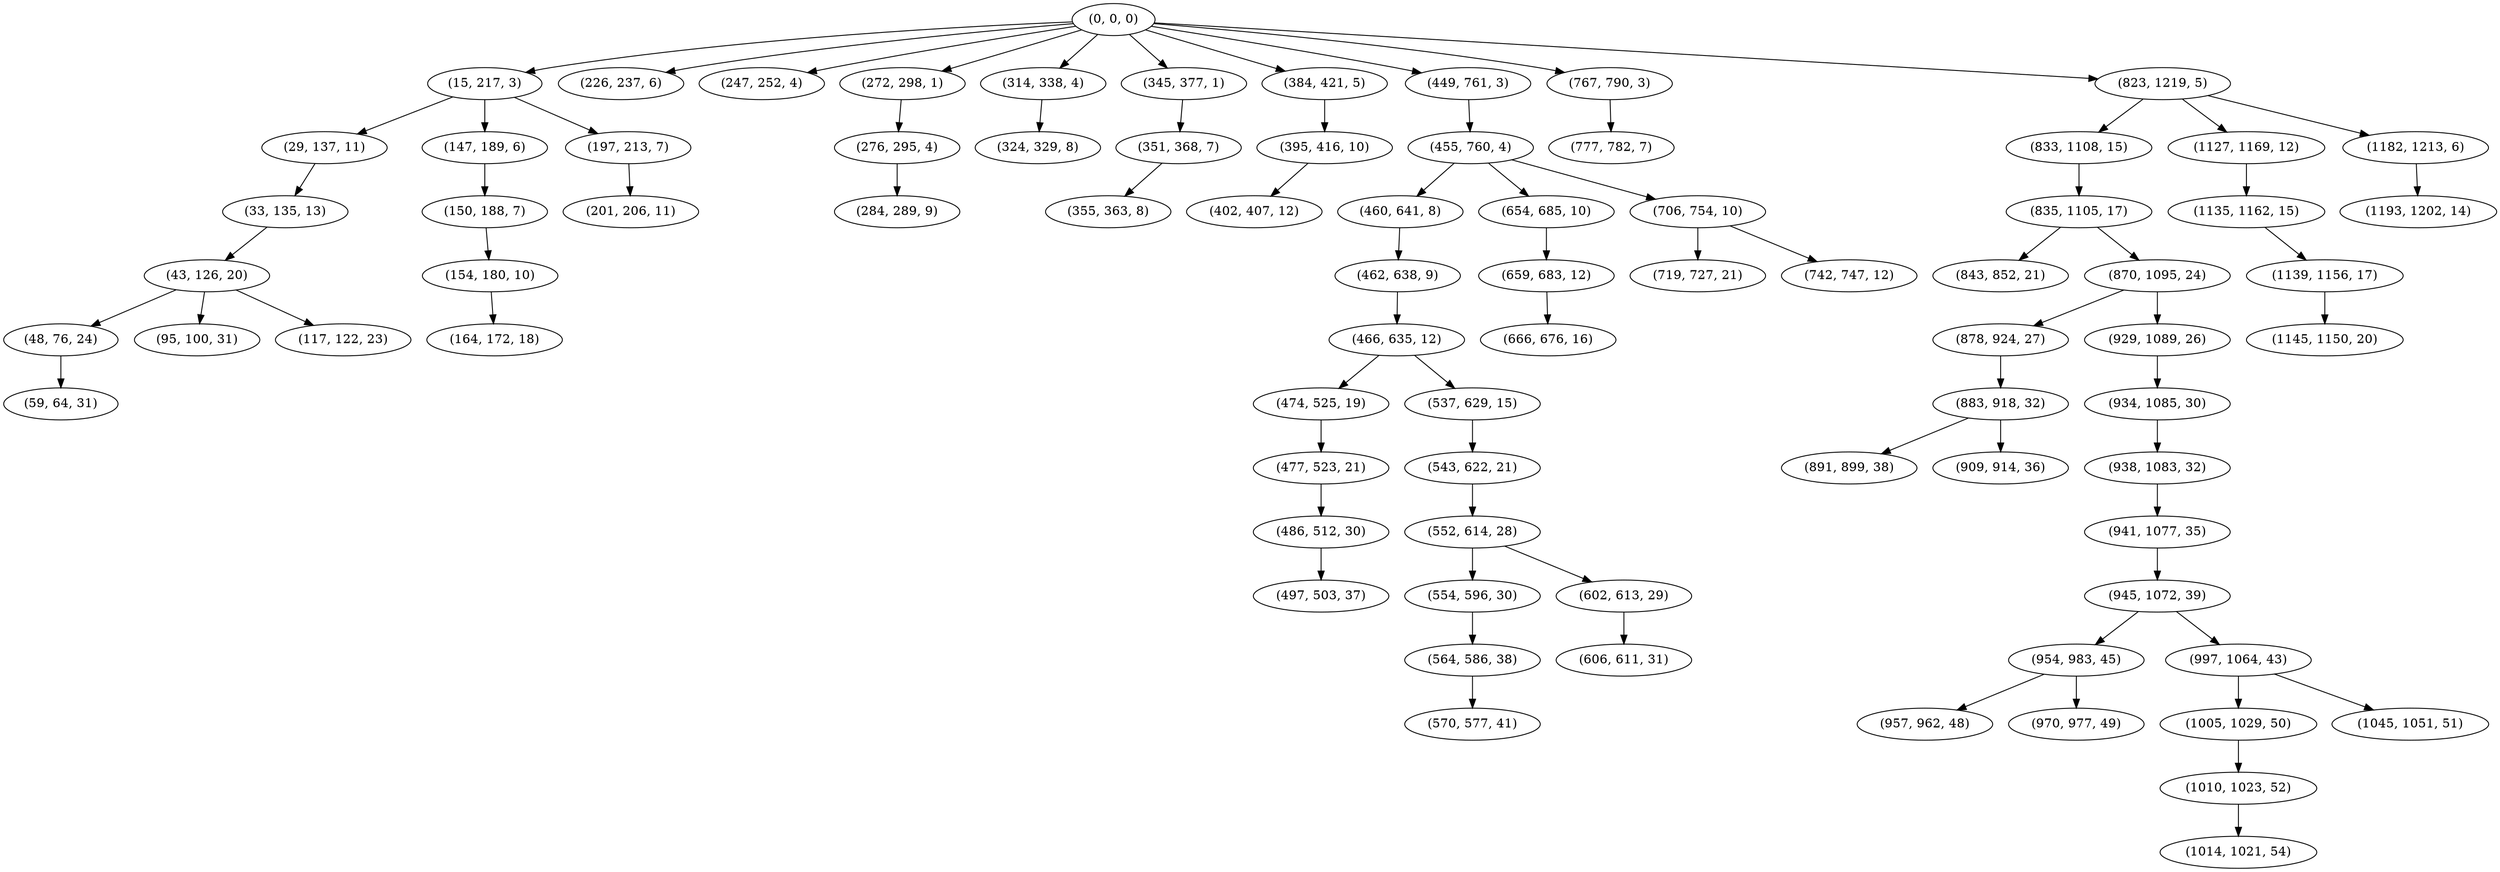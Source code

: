 digraph tree {
    "(0, 0, 0)";
    "(15, 217, 3)";
    "(29, 137, 11)";
    "(33, 135, 13)";
    "(43, 126, 20)";
    "(48, 76, 24)";
    "(59, 64, 31)";
    "(95, 100, 31)";
    "(117, 122, 23)";
    "(147, 189, 6)";
    "(150, 188, 7)";
    "(154, 180, 10)";
    "(164, 172, 18)";
    "(197, 213, 7)";
    "(201, 206, 11)";
    "(226, 237, 6)";
    "(247, 252, 4)";
    "(272, 298, 1)";
    "(276, 295, 4)";
    "(284, 289, 9)";
    "(314, 338, 4)";
    "(324, 329, 8)";
    "(345, 377, 1)";
    "(351, 368, 7)";
    "(355, 363, 8)";
    "(384, 421, 5)";
    "(395, 416, 10)";
    "(402, 407, 12)";
    "(449, 761, 3)";
    "(455, 760, 4)";
    "(460, 641, 8)";
    "(462, 638, 9)";
    "(466, 635, 12)";
    "(474, 525, 19)";
    "(477, 523, 21)";
    "(486, 512, 30)";
    "(497, 503, 37)";
    "(537, 629, 15)";
    "(543, 622, 21)";
    "(552, 614, 28)";
    "(554, 596, 30)";
    "(564, 586, 38)";
    "(570, 577, 41)";
    "(602, 613, 29)";
    "(606, 611, 31)";
    "(654, 685, 10)";
    "(659, 683, 12)";
    "(666, 676, 16)";
    "(706, 754, 10)";
    "(719, 727, 21)";
    "(742, 747, 12)";
    "(767, 790, 3)";
    "(777, 782, 7)";
    "(823, 1219, 5)";
    "(833, 1108, 15)";
    "(835, 1105, 17)";
    "(843, 852, 21)";
    "(870, 1095, 24)";
    "(878, 924, 27)";
    "(883, 918, 32)";
    "(891, 899, 38)";
    "(909, 914, 36)";
    "(929, 1089, 26)";
    "(934, 1085, 30)";
    "(938, 1083, 32)";
    "(941, 1077, 35)";
    "(945, 1072, 39)";
    "(954, 983, 45)";
    "(957, 962, 48)";
    "(970, 977, 49)";
    "(997, 1064, 43)";
    "(1005, 1029, 50)";
    "(1010, 1023, 52)";
    "(1014, 1021, 54)";
    "(1045, 1051, 51)";
    "(1127, 1169, 12)";
    "(1135, 1162, 15)";
    "(1139, 1156, 17)";
    "(1145, 1150, 20)";
    "(1182, 1213, 6)";
    "(1193, 1202, 14)";
    "(0, 0, 0)" -> "(15, 217, 3)";
    "(0, 0, 0)" -> "(226, 237, 6)";
    "(0, 0, 0)" -> "(247, 252, 4)";
    "(0, 0, 0)" -> "(272, 298, 1)";
    "(0, 0, 0)" -> "(314, 338, 4)";
    "(0, 0, 0)" -> "(345, 377, 1)";
    "(0, 0, 0)" -> "(384, 421, 5)";
    "(0, 0, 0)" -> "(449, 761, 3)";
    "(0, 0, 0)" -> "(767, 790, 3)";
    "(0, 0, 0)" -> "(823, 1219, 5)";
    "(15, 217, 3)" -> "(29, 137, 11)";
    "(15, 217, 3)" -> "(147, 189, 6)";
    "(15, 217, 3)" -> "(197, 213, 7)";
    "(29, 137, 11)" -> "(33, 135, 13)";
    "(33, 135, 13)" -> "(43, 126, 20)";
    "(43, 126, 20)" -> "(48, 76, 24)";
    "(43, 126, 20)" -> "(95, 100, 31)";
    "(43, 126, 20)" -> "(117, 122, 23)";
    "(48, 76, 24)" -> "(59, 64, 31)";
    "(147, 189, 6)" -> "(150, 188, 7)";
    "(150, 188, 7)" -> "(154, 180, 10)";
    "(154, 180, 10)" -> "(164, 172, 18)";
    "(197, 213, 7)" -> "(201, 206, 11)";
    "(272, 298, 1)" -> "(276, 295, 4)";
    "(276, 295, 4)" -> "(284, 289, 9)";
    "(314, 338, 4)" -> "(324, 329, 8)";
    "(345, 377, 1)" -> "(351, 368, 7)";
    "(351, 368, 7)" -> "(355, 363, 8)";
    "(384, 421, 5)" -> "(395, 416, 10)";
    "(395, 416, 10)" -> "(402, 407, 12)";
    "(449, 761, 3)" -> "(455, 760, 4)";
    "(455, 760, 4)" -> "(460, 641, 8)";
    "(455, 760, 4)" -> "(654, 685, 10)";
    "(455, 760, 4)" -> "(706, 754, 10)";
    "(460, 641, 8)" -> "(462, 638, 9)";
    "(462, 638, 9)" -> "(466, 635, 12)";
    "(466, 635, 12)" -> "(474, 525, 19)";
    "(466, 635, 12)" -> "(537, 629, 15)";
    "(474, 525, 19)" -> "(477, 523, 21)";
    "(477, 523, 21)" -> "(486, 512, 30)";
    "(486, 512, 30)" -> "(497, 503, 37)";
    "(537, 629, 15)" -> "(543, 622, 21)";
    "(543, 622, 21)" -> "(552, 614, 28)";
    "(552, 614, 28)" -> "(554, 596, 30)";
    "(552, 614, 28)" -> "(602, 613, 29)";
    "(554, 596, 30)" -> "(564, 586, 38)";
    "(564, 586, 38)" -> "(570, 577, 41)";
    "(602, 613, 29)" -> "(606, 611, 31)";
    "(654, 685, 10)" -> "(659, 683, 12)";
    "(659, 683, 12)" -> "(666, 676, 16)";
    "(706, 754, 10)" -> "(719, 727, 21)";
    "(706, 754, 10)" -> "(742, 747, 12)";
    "(767, 790, 3)" -> "(777, 782, 7)";
    "(823, 1219, 5)" -> "(833, 1108, 15)";
    "(823, 1219, 5)" -> "(1127, 1169, 12)";
    "(823, 1219, 5)" -> "(1182, 1213, 6)";
    "(833, 1108, 15)" -> "(835, 1105, 17)";
    "(835, 1105, 17)" -> "(843, 852, 21)";
    "(835, 1105, 17)" -> "(870, 1095, 24)";
    "(870, 1095, 24)" -> "(878, 924, 27)";
    "(870, 1095, 24)" -> "(929, 1089, 26)";
    "(878, 924, 27)" -> "(883, 918, 32)";
    "(883, 918, 32)" -> "(891, 899, 38)";
    "(883, 918, 32)" -> "(909, 914, 36)";
    "(929, 1089, 26)" -> "(934, 1085, 30)";
    "(934, 1085, 30)" -> "(938, 1083, 32)";
    "(938, 1083, 32)" -> "(941, 1077, 35)";
    "(941, 1077, 35)" -> "(945, 1072, 39)";
    "(945, 1072, 39)" -> "(954, 983, 45)";
    "(945, 1072, 39)" -> "(997, 1064, 43)";
    "(954, 983, 45)" -> "(957, 962, 48)";
    "(954, 983, 45)" -> "(970, 977, 49)";
    "(997, 1064, 43)" -> "(1005, 1029, 50)";
    "(997, 1064, 43)" -> "(1045, 1051, 51)";
    "(1005, 1029, 50)" -> "(1010, 1023, 52)";
    "(1010, 1023, 52)" -> "(1014, 1021, 54)";
    "(1127, 1169, 12)" -> "(1135, 1162, 15)";
    "(1135, 1162, 15)" -> "(1139, 1156, 17)";
    "(1139, 1156, 17)" -> "(1145, 1150, 20)";
    "(1182, 1213, 6)" -> "(1193, 1202, 14)";
}
